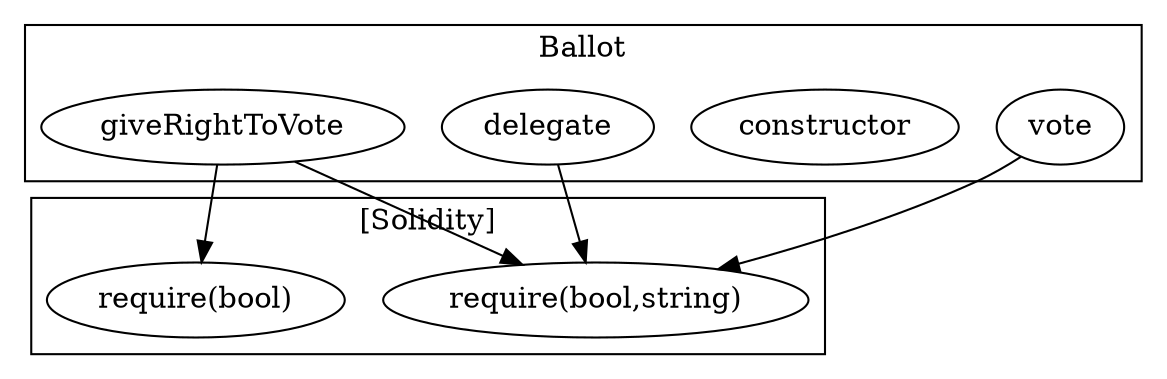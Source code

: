 strict digraph {
subgraph cluster_303_Ballot {
label = "Ballot"
"303_vote" [label="vote"]
"303_constructor" [label="constructor"]
"303_delegate" [label="delegate"]
"303_giveRightToVote" [label="giveRightToVote"]
}subgraph cluster_solidity {
label = "[Solidity]"
"require(bool,string)" 
"require(bool)" 
"303_delegate" -> "require(bool,string)"
"303_giveRightToVote" -> "require(bool,string)"
"303_giveRightToVote" -> "require(bool)"
"303_vote" -> "require(bool,string)"
}
}